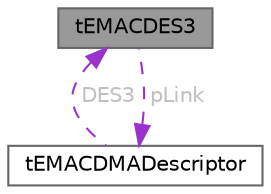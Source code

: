 digraph "tEMACDES3"
{
 // LATEX_PDF_SIZE
  bgcolor="transparent";
  edge [fontname=Helvetica,fontsize=10,labelfontname=Helvetica,labelfontsize=10];
  node [fontname=Helvetica,fontsize=10,shape=box,height=0.2,width=0.4];
  Node1 [id="Node000001",label="tEMACDES3",height=0.2,width=0.4,color="gray40", fillcolor="grey60", style="filled", fontcolor="black",tooltip=" "];
  Node2 -> Node1 [id="edge1_Node000001_Node000002",dir="back",color="darkorchid3",style="dashed",tooltip=" ",label=" pLink",fontcolor="grey" ];
  Node2 [id="Node000002",label="tEMACDMADescriptor",height=0.2,width=0.4,color="gray40", fillcolor="white", style="filled",URL="$structtEMACDMADescriptor.html",tooltip="A structure defining a single Ethernet DMA buffer descriptor."];
  Node1 -> Node2 [id="edge2_Node000002_Node000001",dir="back",color="darkorchid3",style="dashed",tooltip=" ",label=" DES3",fontcolor="grey" ];
}
